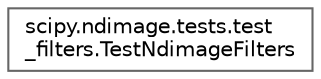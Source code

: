 digraph "Graphical Class Hierarchy"
{
 // LATEX_PDF_SIZE
  bgcolor="transparent";
  edge [fontname=Helvetica,fontsize=10,labelfontname=Helvetica,labelfontsize=10];
  node [fontname=Helvetica,fontsize=10,shape=box,height=0.2,width=0.4];
  rankdir="LR";
  Node0 [id="Node000000",label="scipy.ndimage.tests.test\l_filters.TestNdimageFilters",height=0.2,width=0.4,color="grey40", fillcolor="white", style="filled",URL="$d5/d03/classscipy_1_1ndimage_1_1tests_1_1test__filters_1_1TestNdimageFilters.html",tooltip=" "];
}
